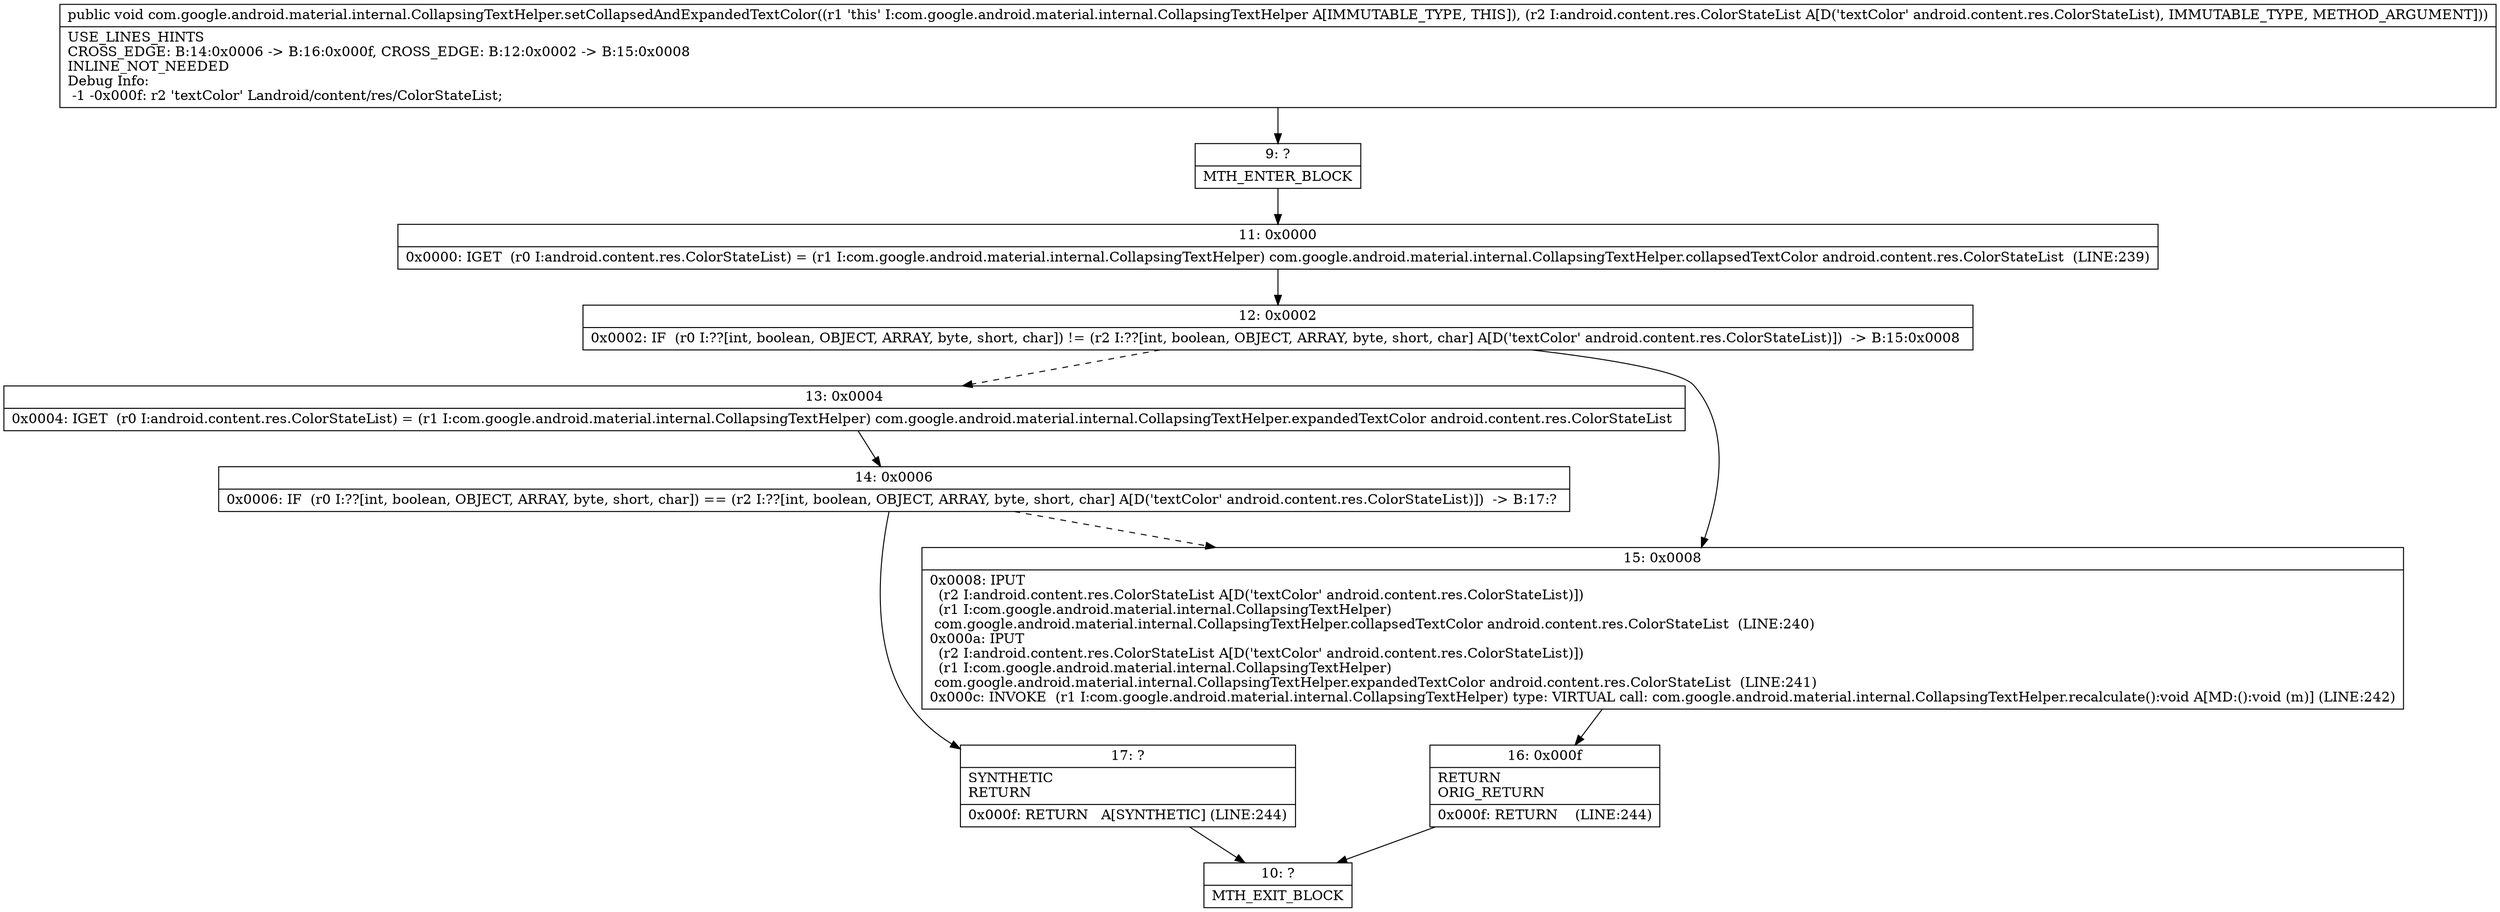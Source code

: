 digraph "CFG forcom.google.android.material.internal.CollapsingTextHelper.setCollapsedAndExpandedTextColor(Landroid\/content\/res\/ColorStateList;)V" {
Node_9 [shape=record,label="{9\:\ ?|MTH_ENTER_BLOCK\l}"];
Node_11 [shape=record,label="{11\:\ 0x0000|0x0000: IGET  (r0 I:android.content.res.ColorStateList) = (r1 I:com.google.android.material.internal.CollapsingTextHelper) com.google.android.material.internal.CollapsingTextHelper.collapsedTextColor android.content.res.ColorStateList  (LINE:239)\l}"];
Node_12 [shape=record,label="{12\:\ 0x0002|0x0002: IF  (r0 I:??[int, boolean, OBJECT, ARRAY, byte, short, char]) != (r2 I:??[int, boolean, OBJECT, ARRAY, byte, short, char] A[D('textColor' android.content.res.ColorStateList)])  \-\> B:15:0x0008 \l}"];
Node_13 [shape=record,label="{13\:\ 0x0004|0x0004: IGET  (r0 I:android.content.res.ColorStateList) = (r1 I:com.google.android.material.internal.CollapsingTextHelper) com.google.android.material.internal.CollapsingTextHelper.expandedTextColor android.content.res.ColorStateList \l}"];
Node_14 [shape=record,label="{14\:\ 0x0006|0x0006: IF  (r0 I:??[int, boolean, OBJECT, ARRAY, byte, short, char]) == (r2 I:??[int, boolean, OBJECT, ARRAY, byte, short, char] A[D('textColor' android.content.res.ColorStateList)])  \-\> B:17:? \l}"];
Node_17 [shape=record,label="{17\:\ ?|SYNTHETIC\lRETURN\l|0x000f: RETURN   A[SYNTHETIC] (LINE:244)\l}"];
Node_10 [shape=record,label="{10\:\ ?|MTH_EXIT_BLOCK\l}"];
Node_15 [shape=record,label="{15\:\ 0x0008|0x0008: IPUT  \l  (r2 I:android.content.res.ColorStateList A[D('textColor' android.content.res.ColorStateList)])\l  (r1 I:com.google.android.material.internal.CollapsingTextHelper)\l com.google.android.material.internal.CollapsingTextHelper.collapsedTextColor android.content.res.ColorStateList  (LINE:240)\l0x000a: IPUT  \l  (r2 I:android.content.res.ColorStateList A[D('textColor' android.content.res.ColorStateList)])\l  (r1 I:com.google.android.material.internal.CollapsingTextHelper)\l com.google.android.material.internal.CollapsingTextHelper.expandedTextColor android.content.res.ColorStateList  (LINE:241)\l0x000c: INVOKE  (r1 I:com.google.android.material.internal.CollapsingTextHelper) type: VIRTUAL call: com.google.android.material.internal.CollapsingTextHelper.recalculate():void A[MD:():void (m)] (LINE:242)\l}"];
Node_16 [shape=record,label="{16\:\ 0x000f|RETURN\lORIG_RETURN\l|0x000f: RETURN    (LINE:244)\l}"];
MethodNode[shape=record,label="{public void com.google.android.material.internal.CollapsingTextHelper.setCollapsedAndExpandedTextColor((r1 'this' I:com.google.android.material.internal.CollapsingTextHelper A[IMMUTABLE_TYPE, THIS]), (r2 I:android.content.res.ColorStateList A[D('textColor' android.content.res.ColorStateList), IMMUTABLE_TYPE, METHOD_ARGUMENT]))  | USE_LINES_HINTS\lCROSS_EDGE: B:14:0x0006 \-\> B:16:0x000f, CROSS_EDGE: B:12:0x0002 \-\> B:15:0x0008\lINLINE_NOT_NEEDED\lDebug Info:\l  \-1 \-0x000f: r2 'textColor' Landroid\/content\/res\/ColorStateList;\l}"];
MethodNode -> Node_9;Node_9 -> Node_11;
Node_11 -> Node_12;
Node_12 -> Node_13[style=dashed];
Node_12 -> Node_15;
Node_13 -> Node_14;
Node_14 -> Node_15[style=dashed];
Node_14 -> Node_17;
Node_17 -> Node_10;
Node_15 -> Node_16;
Node_16 -> Node_10;
}

